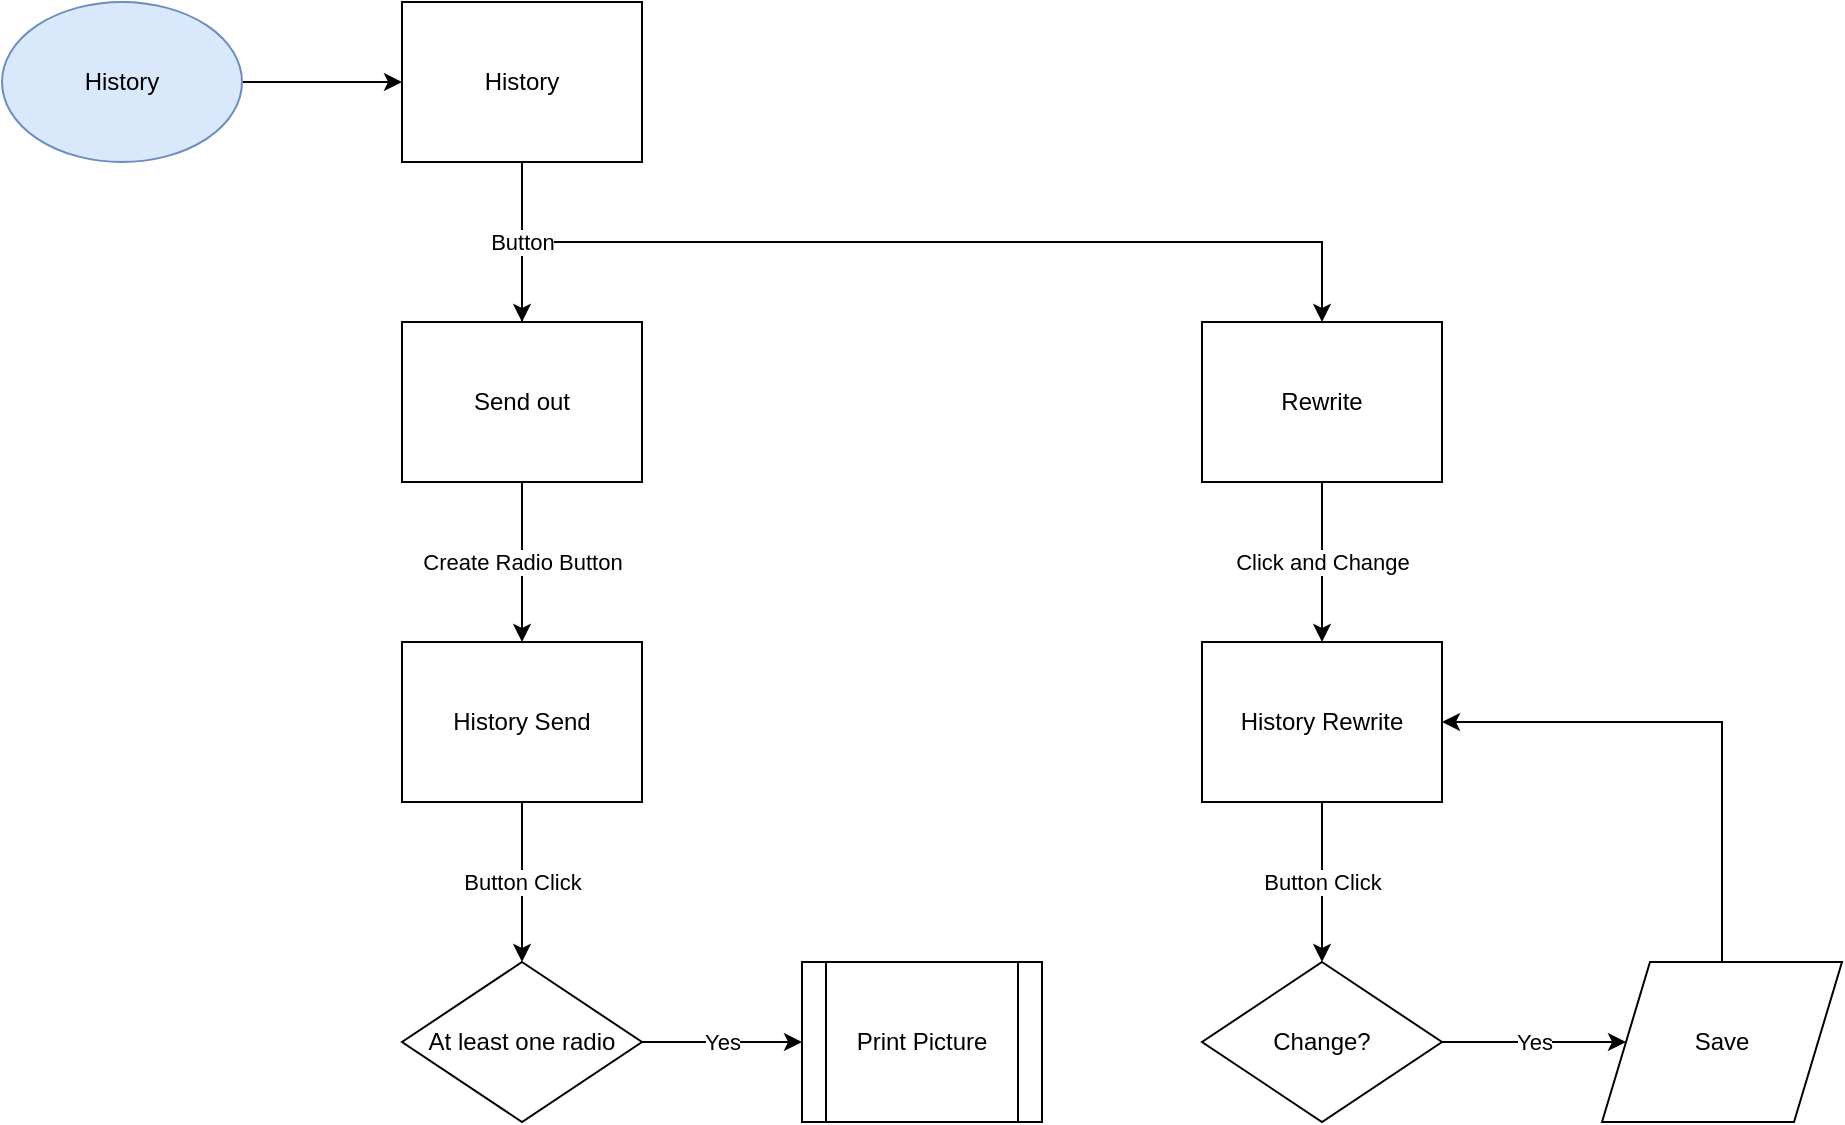 <mxfile version="11.1.4" type="device"><diagram id="FvlG9KnYQLAzmfNaf2Tg" name="Page-1"><mxGraphModel dx="1360" dy="787" grid="1" gridSize="10" guides="1" tooltips="1" connect="1" arrows="1" fold="1" page="1" pageScale="1" pageWidth="827" pageHeight="1169" math="0" shadow="0"><root><mxCell id="0"/><mxCell id="1" parent="0"/><mxCell id="on6TI5zMzlgLbGoQD3IS-3" value="" style="edgeStyle=orthogonalEdgeStyle;rounded=0;orthogonalLoop=1;jettySize=auto;html=1;" edge="1" parent="1" source="on6TI5zMzlgLbGoQD3IS-1" target="on6TI5zMzlgLbGoQD3IS-2"><mxGeometry relative="1" as="geometry"/></mxCell><mxCell id="on6TI5zMzlgLbGoQD3IS-1" value="History" style="ellipse;whiteSpace=wrap;html=1;fillColor=#dae8fc;strokeColor=#6c8ebf;" vertex="1" parent="1"><mxGeometry x="20" y="20" width="120" height="80" as="geometry"/></mxCell><mxCell id="on6TI5zMzlgLbGoQD3IS-5" value="" style="edgeStyle=orthogonalEdgeStyle;rounded=0;orthogonalLoop=1;jettySize=auto;html=1;" edge="1" parent="1" source="on6TI5zMzlgLbGoQD3IS-2" target="on6TI5zMzlgLbGoQD3IS-4"><mxGeometry relative="1" as="geometry"/></mxCell><mxCell id="on6TI5zMzlgLbGoQD3IS-2" value="History" style="rounded=0;whiteSpace=wrap;html=1;fontFamily=Helvetica;fontSize=12;fontColor=#000000;align=center;strokeColor=#000000;fillColor=#ffffff;" vertex="1" parent="1"><mxGeometry x="220" y="20" width="120" height="80" as="geometry"/></mxCell><mxCell id="on6TI5zMzlgLbGoQD3IS-7" value="Button" style="edgeStyle=orthogonalEdgeStyle;rounded=0;orthogonalLoop=1;jettySize=auto;html=1;" edge="1" parent="1" source="on6TI5zMzlgLbGoQD3IS-4" target="on6TI5zMzlgLbGoQD3IS-6"><mxGeometry x="-0.833" relative="1" as="geometry"><Array as="points"><mxPoint x="280" y="140"/><mxPoint x="680" y="140"/></Array><mxPoint as="offset"/></mxGeometry></mxCell><mxCell id="on6TI5zMzlgLbGoQD3IS-10" value="Create Radio Button" style="edgeStyle=orthogonalEdgeStyle;rounded=0;orthogonalLoop=1;jettySize=auto;html=1;" edge="1" parent="1" source="on6TI5zMzlgLbGoQD3IS-4" target="on6TI5zMzlgLbGoQD3IS-9"><mxGeometry relative="1" as="geometry"/></mxCell><mxCell id="on6TI5zMzlgLbGoQD3IS-4" value="Send out" style="rounded=0;whiteSpace=wrap;html=1;fontFamily=Helvetica;fontSize=12;fontColor=#000000;align=center;strokeColor=#000000;fillColor=#ffffff;" vertex="1" parent="1"><mxGeometry x="220" y="180" width="120" height="80" as="geometry"/></mxCell><mxCell id="on6TI5zMzlgLbGoQD3IS-14" value="Button Click" style="edgeStyle=orthogonalEdgeStyle;rounded=0;orthogonalLoop=1;jettySize=auto;html=1;" edge="1" parent="1" source="on6TI5zMzlgLbGoQD3IS-9" target="on6TI5zMzlgLbGoQD3IS-13"><mxGeometry relative="1" as="geometry"/></mxCell><mxCell id="on6TI5zMzlgLbGoQD3IS-9" value="History Send" style="rounded=0;whiteSpace=wrap;html=1;fontFamily=Helvetica;fontSize=12;fontColor=#000000;align=center;strokeColor=#000000;fillColor=#ffffff;" vertex="1" parent="1"><mxGeometry x="220" y="340" width="120" height="80" as="geometry"/></mxCell><mxCell id="on6TI5zMzlgLbGoQD3IS-18" value="Yes" style="edgeStyle=orthogonalEdgeStyle;rounded=0;orthogonalLoop=1;jettySize=auto;html=1;" edge="1" parent="1" source="on6TI5zMzlgLbGoQD3IS-13" target="on6TI5zMzlgLbGoQD3IS-17"><mxGeometry relative="1" as="geometry"/></mxCell><mxCell id="on6TI5zMzlgLbGoQD3IS-13" value="At least one radio" style="rhombus;whiteSpace=wrap;html=1;fontFamily=Helvetica;fontSize=12;fontColor=#000000;align=center;strokeColor=#000000;fillColor=#ffffff;" vertex="1" parent="1"><mxGeometry x="220" y="500" width="120" height="80" as="geometry"/></mxCell><mxCell id="on6TI5zMzlgLbGoQD3IS-17" value="Print Picture" style="shape=process;whiteSpace=wrap;html=1;backgroundOutline=1;fontFamily=Helvetica;fontSize=12;fontColor=#000000;align=center;strokeColor=#000000;fillColor=#ffffff;" vertex="1" parent="1"><mxGeometry x="420" y="500" width="120" height="80" as="geometry"/></mxCell><mxCell id="on6TI5zMzlgLbGoQD3IS-20" value="Click and Change" style="edgeStyle=orthogonalEdgeStyle;rounded=0;orthogonalLoop=1;jettySize=auto;html=1;" edge="1" parent="1" source="on6TI5zMzlgLbGoQD3IS-6" target="on6TI5zMzlgLbGoQD3IS-19"><mxGeometry relative="1" as="geometry"/></mxCell><mxCell id="on6TI5zMzlgLbGoQD3IS-6" value="Rewrite" style="rounded=0;whiteSpace=wrap;html=1;fontFamily=Helvetica;fontSize=12;fontColor=#000000;align=center;strokeColor=#000000;fillColor=#ffffff;" vertex="1" parent="1"><mxGeometry x="620" y="180" width="120" height="80" as="geometry"/></mxCell><mxCell id="on6TI5zMzlgLbGoQD3IS-22" value="Button Click" style="edgeStyle=orthogonalEdgeStyle;rounded=0;orthogonalLoop=1;jettySize=auto;html=1;" edge="1" parent="1" source="on6TI5zMzlgLbGoQD3IS-19" target="on6TI5zMzlgLbGoQD3IS-21"><mxGeometry relative="1" as="geometry"/></mxCell><mxCell id="on6TI5zMzlgLbGoQD3IS-19" value="History Rewrite" style="rounded=0;whiteSpace=wrap;html=1;fontFamily=Helvetica;fontSize=12;fontColor=#000000;align=center;strokeColor=#000000;fillColor=#ffffff;" vertex="1" parent="1"><mxGeometry x="620" y="340" width="120" height="80" as="geometry"/></mxCell><mxCell id="on6TI5zMzlgLbGoQD3IS-34" value="Yes" style="edgeStyle=orthogonalEdgeStyle;rounded=0;orthogonalLoop=1;jettySize=auto;html=1;" edge="1" parent="1" source="on6TI5zMzlgLbGoQD3IS-21" target="on6TI5zMzlgLbGoQD3IS-35"><mxGeometry relative="1" as="geometry"><mxPoint x="832" y="540" as="targetPoint"/></mxGeometry></mxCell><mxCell id="on6TI5zMzlgLbGoQD3IS-21" value="Change?" style="rhombus;whiteSpace=wrap;html=1;fontFamily=Helvetica;fontSize=12;fontColor=#000000;align=center;strokeColor=#000000;fillColor=#ffffff;" vertex="1" parent="1"><mxGeometry x="620" y="500" width="120" height="80" as="geometry"/></mxCell><mxCell id="on6TI5zMzlgLbGoQD3IS-38" value="" style="edgeStyle=orthogonalEdgeStyle;rounded=0;orthogonalLoop=1;jettySize=auto;html=1;" edge="1" parent="1" source="on6TI5zMzlgLbGoQD3IS-35" target="on6TI5zMzlgLbGoQD3IS-19"><mxGeometry relative="1" as="geometry"><mxPoint x="880" y="420" as="targetPoint"/><Array as="points"><mxPoint x="880" y="380"/></Array></mxGeometry></mxCell><mxCell id="on6TI5zMzlgLbGoQD3IS-35" value="Save" style="shape=parallelogram;perimeter=parallelogramPerimeter;whiteSpace=wrap;html=1;fontFamily=Helvetica;fontSize=12;fontColor=#000000;align=center;strokeColor=#000000;fillColor=#ffffff;" vertex="1" parent="1"><mxGeometry x="820" y="500" width="120" height="80" as="geometry"/></mxCell></root></mxGraphModel></diagram></mxfile>